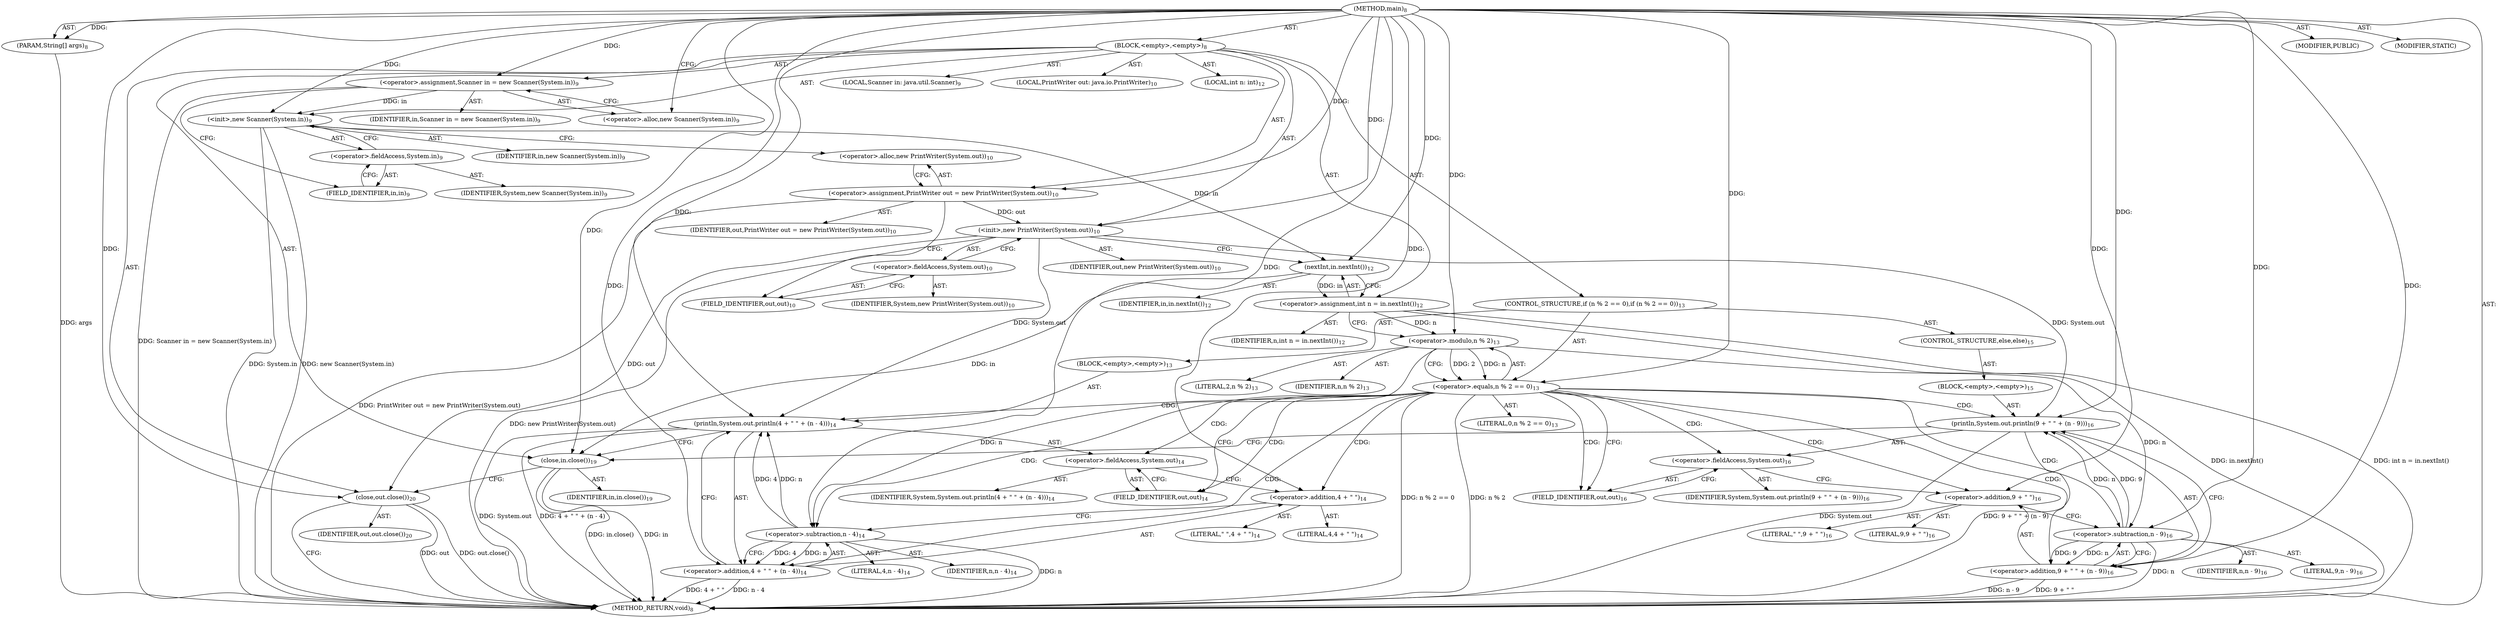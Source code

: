 digraph "main" {  
"21" [label = <(METHOD,main)<SUB>8</SUB>> ]
"22" [label = <(PARAM,String[] args)<SUB>8</SUB>> ]
"23" [label = <(BLOCK,&lt;empty&gt;,&lt;empty&gt;)<SUB>8</SUB>> ]
"4" [label = <(LOCAL,Scanner in: java.util.Scanner)<SUB>9</SUB>> ]
"24" [label = <(&lt;operator&gt;.assignment,Scanner in = new Scanner(System.in))<SUB>9</SUB>> ]
"25" [label = <(IDENTIFIER,in,Scanner in = new Scanner(System.in))<SUB>9</SUB>> ]
"26" [label = <(&lt;operator&gt;.alloc,new Scanner(System.in))<SUB>9</SUB>> ]
"27" [label = <(&lt;init&gt;,new Scanner(System.in))<SUB>9</SUB>> ]
"3" [label = <(IDENTIFIER,in,new Scanner(System.in))<SUB>9</SUB>> ]
"28" [label = <(&lt;operator&gt;.fieldAccess,System.in)<SUB>9</SUB>> ]
"29" [label = <(IDENTIFIER,System,new Scanner(System.in))<SUB>9</SUB>> ]
"30" [label = <(FIELD_IDENTIFIER,in,in)<SUB>9</SUB>> ]
"6" [label = <(LOCAL,PrintWriter out: java.io.PrintWriter)<SUB>10</SUB>> ]
"31" [label = <(&lt;operator&gt;.assignment,PrintWriter out = new PrintWriter(System.out))<SUB>10</SUB>> ]
"32" [label = <(IDENTIFIER,out,PrintWriter out = new PrintWriter(System.out))<SUB>10</SUB>> ]
"33" [label = <(&lt;operator&gt;.alloc,new PrintWriter(System.out))<SUB>10</SUB>> ]
"34" [label = <(&lt;init&gt;,new PrintWriter(System.out))<SUB>10</SUB>> ]
"5" [label = <(IDENTIFIER,out,new PrintWriter(System.out))<SUB>10</SUB>> ]
"35" [label = <(&lt;operator&gt;.fieldAccess,System.out)<SUB>10</SUB>> ]
"36" [label = <(IDENTIFIER,System,new PrintWriter(System.out))<SUB>10</SUB>> ]
"37" [label = <(FIELD_IDENTIFIER,out,out)<SUB>10</SUB>> ]
"38" [label = <(LOCAL,int n: int)<SUB>12</SUB>> ]
"39" [label = <(&lt;operator&gt;.assignment,int n = in.nextInt())<SUB>12</SUB>> ]
"40" [label = <(IDENTIFIER,n,int n = in.nextInt())<SUB>12</SUB>> ]
"41" [label = <(nextInt,in.nextInt())<SUB>12</SUB>> ]
"42" [label = <(IDENTIFIER,in,in.nextInt())<SUB>12</SUB>> ]
"43" [label = <(CONTROL_STRUCTURE,if (n % 2 == 0),if (n % 2 == 0))<SUB>13</SUB>> ]
"44" [label = <(&lt;operator&gt;.equals,n % 2 == 0)<SUB>13</SUB>> ]
"45" [label = <(&lt;operator&gt;.modulo,n % 2)<SUB>13</SUB>> ]
"46" [label = <(IDENTIFIER,n,n % 2)<SUB>13</SUB>> ]
"47" [label = <(LITERAL,2,n % 2)<SUB>13</SUB>> ]
"48" [label = <(LITERAL,0,n % 2 == 0)<SUB>13</SUB>> ]
"49" [label = <(BLOCK,&lt;empty&gt;,&lt;empty&gt;)<SUB>13</SUB>> ]
"50" [label = <(println,System.out.println(4 + &quot; &quot; + (n - 4)))<SUB>14</SUB>> ]
"51" [label = <(&lt;operator&gt;.fieldAccess,System.out)<SUB>14</SUB>> ]
"52" [label = <(IDENTIFIER,System,System.out.println(4 + &quot; &quot; + (n - 4)))<SUB>14</SUB>> ]
"53" [label = <(FIELD_IDENTIFIER,out,out)<SUB>14</SUB>> ]
"54" [label = <(&lt;operator&gt;.addition,4 + &quot; &quot; + (n - 4))<SUB>14</SUB>> ]
"55" [label = <(&lt;operator&gt;.addition,4 + &quot; &quot;)<SUB>14</SUB>> ]
"56" [label = <(LITERAL,4,4 + &quot; &quot;)<SUB>14</SUB>> ]
"57" [label = <(LITERAL,&quot; &quot;,4 + &quot; &quot;)<SUB>14</SUB>> ]
"58" [label = <(&lt;operator&gt;.subtraction,n - 4)<SUB>14</SUB>> ]
"59" [label = <(IDENTIFIER,n,n - 4)<SUB>14</SUB>> ]
"60" [label = <(LITERAL,4,n - 4)<SUB>14</SUB>> ]
"61" [label = <(CONTROL_STRUCTURE,else,else)<SUB>15</SUB>> ]
"62" [label = <(BLOCK,&lt;empty&gt;,&lt;empty&gt;)<SUB>15</SUB>> ]
"63" [label = <(println,System.out.println(9 + &quot; &quot; + (n - 9)))<SUB>16</SUB>> ]
"64" [label = <(&lt;operator&gt;.fieldAccess,System.out)<SUB>16</SUB>> ]
"65" [label = <(IDENTIFIER,System,System.out.println(9 + &quot; &quot; + (n - 9)))<SUB>16</SUB>> ]
"66" [label = <(FIELD_IDENTIFIER,out,out)<SUB>16</SUB>> ]
"67" [label = <(&lt;operator&gt;.addition,9 + &quot; &quot; + (n - 9))<SUB>16</SUB>> ]
"68" [label = <(&lt;operator&gt;.addition,9 + &quot; &quot;)<SUB>16</SUB>> ]
"69" [label = <(LITERAL,9,9 + &quot; &quot;)<SUB>16</SUB>> ]
"70" [label = <(LITERAL,&quot; &quot;,9 + &quot; &quot;)<SUB>16</SUB>> ]
"71" [label = <(&lt;operator&gt;.subtraction,n - 9)<SUB>16</SUB>> ]
"72" [label = <(IDENTIFIER,n,n - 9)<SUB>16</SUB>> ]
"73" [label = <(LITERAL,9,n - 9)<SUB>16</SUB>> ]
"74" [label = <(close,in.close())<SUB>19</SUB>> ]
"75" [label = <(IDENTIFIER,in,in.close())<SUB>19</SUB>> ]
"76" [label = <(close,out.close())<SUB>20</SUB>> ]
"77" [label = <(IDENTIFIER,out,out.close())<SUB>20</SUB>> ]
"78" [label = <(MODIFIER,PUBLIC)> ]
"79" [label = <(MODIFIER,STATIC)> ]
"80" [label = <(METHOD_RETURN,void)<SUB>8</SUB>> ]
  "21" -> "22"  [ label = "AST: "] 
  "21" -> "23"  [ label = "AST: "] 
  "21" -> "78"  [ label = "AST: "] 
  "21" -> "79"  [ label = "AST: "] 
  "21" -> "80"  [ label = "AST: "] 
  "23" -> "4"  [ label = "AST: "] 
  "23" -> "24"  [ label = "AST: "] 
  "23" -> "27"  [ label = "AST: "] 
  "23" -> "6"  [ label = "AST: "] 
  "23" -> "31"  [ label = "AST: "] 
  "23" -> "34"  [ label = "AST: "] 
  "23" -> "38"  [ label = "AST: "] 
  "23" -> "39"  [ label = "AST: "] 
  "23" -> "43"  [ label = "AST: "] 
  "23" -> "74"  [ label = "AST: "] 
  "23" -> "76"  [ label = "AST: "] 
  "24" -> "25"  [ label = "AST: "] 
  "24" -> "26"  [ label = "AST: "] 
  "27" -> "3"  [ label = "AST: "] 
  "27" -> "28"  [ label = "AST: "] 
  "28" -> "29"  [ label = "AST: "] 
  "28" -> "30"  [ label = "AST: "] 
  "31" -> "32"  [ label = "AST: "] 
  "31" -> "33"  [ label = "AST: "] 
  "34" -> "5"  [ label = "AST: "] 
  "34" -> "35"  [ label = "AST: "] 
  "35" -> "36"  [ label = "AST: "] 
  "35" -> "37"  [ label = "AST: "] 
  "39" -> "40"  [ label = "AST: "] 
  "39" -> "41"  [ label = "AST: "] 
  "41" -> "42"  [ label = "AST: "] 
  "43" -> "44"  [ label = "AST: "] 
  "43" -> "49"  [ label = "AST: "] 
  "43" -> "61"  [ label = "AST: "] 
  "44" -> "45"  [ label = "AST: "] 
  "44" -> "48"  [ label = "AST: "] 
  "45" -> "46"  [ label = "AST: "] 
  "45" -> "47"  [ label = "AST: "] 
  "49" -> "50"  [ label = "AST: "] 
  "50" -> "51"  [ label = "AST: "] 
  "50" -> "54"  [ label = "AST: "] 
  "51" -> "52"  [ label = "AST: "] 
  "51" -> "53"  [ label = "AST: "] 
  "54" -> "55"  [ label = "AST: "] 
  "54" -> "58"  [ label = "AST: "] 
  "55" -> "56"  [ label = "AST: "] 
  "55" -> "57"  [ label = "AST: "] 
  "58" -> "59"  [ label = "AST: "] 
  "58" -> "60"  [ label = "AST: "] 
  "61" -> "62"  [ label = "AST: "] 
  "62" -> "63"  [ label = "AST: "] 
  "63" -> "64"  [ label = "AST: "] 
  "63" -> "67"  [ label = "AST: "] 
  "64" -> "65"  [ label = "AST: "] 
  "64" -> "66"  [ label = "AST: "] 
  "67" -> "68"  [ label = "AST: "] 
  "67" -> "71"  [ label = "AST: "] 
  "68" -> "69"  [ label = "AST: "] 
  "68" -> "70"  [ label = "AST: "] 
  "71" -> "72"  [ label = "AST: "] 
  "71" -> "73"  [ label = "AST: "] 
  "74" -> "75"  [ label = "AST: "] 
  "76" -> "77"  [ label = "AST: "] 
  "24" -> "30"  [ label = "CFG: "] 
  "27" -> "33"  [ label = "CFG: "] 
  "31" -> "37"  [ label = "CFG: "] 
  "34" -> "41"  [ label = "CFG: "] 
  "39" -> "45"  [ label = "CFG: "] 
  "74" -> "76"  [ label = "CFG: "] 
  "76" -> "80"  [ label = "CFG: "] 
  "26" -> "24"  [ label = "CFG: "] 
  "28" -> "27"  [ label = "CFG: "] 
  "33" -> "31"  [ label = "CFG: "] 
  "35" -> "34"  [ label = "CFG: "] 
  "41" -> "39"  [ label = "CFG: "] 
  "44" -> "53"  [ label = "CFG: "] 
  "44" -> "66"  [ label = "CFG: "] 
  "30" -> "28"  [ label = "CFG: "] 
  "37" -> "35"  [ label = "CFG: "] 
  "45" -> "44"  [ label = "CFG: "] 
  "50" -> "74"  [ label = "CFG: "] 
  "51" -> "55"  [ label = "CFG: "] 
  "54" -> "50"  [ label = "CFG: "] 
  "63" -> "74"  [ label = "CFG: "] 
  "53" -> "51"  [ label = "CFG: "] 
  "55" -> "58"  [ label = "CFG: "] 
  "58" -> "54"  [ label = "CFG: "] 
  "64" -> "68"  [ label = "CFG: "] 
  "67" -> "63"  [ label = "CFG: "] 
  "66" -> "64"  [ label = "CFG: "] 
  "68" -> "71"  [ label = "CFG: "] 
  "71" -> "67"  [ label = "CFG: "] 
  "21" -> "26"  [ label = "CFG: "] 
  "22" -> "80"  [ label = "DDG: args"] 
  "24" -> "80"  [ label = "DDG: Scanner in = new Scanner(System.in)"] 
  "27" -> "80"  [ label = "DDG: System.in"] 
  "27" -> "80"  [ label = "DDG: new Scanner(System.in)"] 
  "31" -> "80"  [ label = "DDG: PrintWriter out = new PrintWriter(System.out)"] 
  "34" -> "80"  [ label = "DDG: new PrintWriter(System.out)"] 
  "39" -> "80"  [ label = "DDG: in.nextInt()"] 
  "39" -> "80"  [ label = "DDG: int n = in.nextInt()"] 
  "44" -> "80"  [ label = "DDG: n % 2"] 
  "44" -> "80"  [ label = "DDG: n % 2 == 0"] 
  "63" -> "80"  [ label = "DDG: System.out"] 
  "67" -> "80"  [ label = "DDG: 9 + &quot; &quot;"] 
  "71" -> "80"  [ label = "DDG: n"] 
  "67" -> "80"  [ label = "DDG: n - 9"] 
  "63" -> "80"  [ label = "DDG: 9 + &quot; &quot; + (n - 9)"] 
  "50" -> "80"  [ label = "DDG: System.out"] 
  "54" -> "80"  [ label = "DDG: 4 + &quot; &quot;"] 
  "58" -> "80"  [ label = "DDG: n"] 
  "54" -> "80"  [ label = "DDG: n - 4"] 
  "50" -> "80"  [ label = "DDG: 4 + &quot; &quot; + (n - 4)"] 
  "74" -> "80"  [ label = "DDG: in"] 
  "74" -> "80"  [ label = "DDG: in.close()"] 
  "76" -> "80"  [ label = "DDG: out"] 
  "76" -> "80"  [ label = "DDG: out.close()"] 
  "21" -> "22"  [ label = "DDG: "] 
  "21" -> "24"  [ label = "DDG: "] 
  "21" -> "31"  [ label = "DDG: "] 
  "41" -> "39"  [ label = "DDG: in"] 
  "24" -> "27"  [ label = "DDG: in"] 
  "21" -> "27"  [ label = "DDG: "] 
  "31" -> "34"  [ label = "DDG: out"] 
  "21" -> "34"  [ label = "DDG: "] 
  "41" -> "74"  [ label = "DDG: in"] 
  "21" -> "74"  [ label = "DDG: "] 
  "34" -> "76"  [ label = "DDG: out"] 
  "21" -> "76"  [ label = "DDG: "] 
  "27" -> "41"  [ label = "DDG: in"] 
  "21" -> "41"  [ label = "DDG: "] 
  "45" -> "44"  [ label = "DDG: n"] 
  "45" -> "44"  [ label = "DDG: 2"] 
  "21" -> "44"  [ label = "DDG: "] 
  "39" -> "45"  [ label = "DDG: n"] 
  "21" -> "45"  [ label = "DDG: "] 
  "34" -> "50"  [ label = "DDG: System.out"] 
  "21" -> "50"  [ label = "DDG: "] 
  "58" -> "50"  [ label = "DDG: n"] 
  "58" -> "50"  [ label = "DDG: 4"] 
  "21" -> "54"  [ label = "DDG: "] 
  "58" -> "54"  [ label = "DDG: n"] 
  "58" -> "54"  [ label = "DDG: 4"] 
  "34" -> "63"  [ label = "DDG: System.out"] 
  "21" -> "63"  [ label = "DDG: "] 
  "71" -> "63"  [ label = "DDG: n"] 
  "71" -> "63"  [ label = "DDG: 9"] 
  "21" -> "55"  [ label = "DDG: "] 
  "45" -> "58"  [ label = "DDG: n"] 
  "21" -> "58"  [ label = "DDG: "] 
  "21" -> "67"  [ label = "DDG: "] 
  "71" -> "67"  [ label = "DDG: n"] 
  "71" -> "67"  [ label = "DDG: 9"] 
  "21" -> "68"  [ label = "DDG: "] 
  "45" -> "71"  [ label = "DDG: n"] 
  "21" -> "71"  [ label = "DDG: "] 
  "44" -> "58"  [ label = "CDG: "] 
  "44" -> "68"  [ label = "CDG: "] 
  "44" -> "50"  [ label = "CDG: "] 
  "44" -> "64"  [ label = "CDG: "] 
  "44" -> "51"  [ label = "CDG: "] 
  "44" -> "66"  [ label = "CDG: "] 
  "44" -> "71"  [ label = "CDG: "] 
  "44" -> "55"  [ label = "CDG: "] 
  "44" -> "53"  [ label = "CDG: "] 
  "44" -> "67"  [ label = "CDG: "] 
  "44" -> "54"  [ label = "CDG: "] 
  "44" -> "63"  [ label = "CDG: "] 
}
